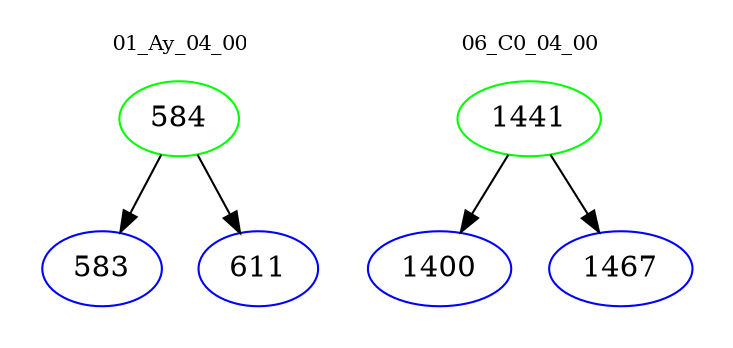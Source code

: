 digraph{
subgraph cluster_0 {
color = white
label = "01_Ay_04_00";
fontsize=10;
T0_584 [label="584", color="green"]
T0_584 -> T0_583 [color="black"]
T0_583 [label="583", color="blue"]
T0_584 -> T0_611 [color="black"]
T0_611 [label="611", color="blue"]
}
subgraph cluster_1 {
color = white
label = "06_C0_04_00";
fontsize=10;
T1_1441 [label="1441", color="green"]
T1_1441 -> T1_1400 [color="black"]
T1_1400 [label="1400", color="blue"]
T1_1441 -> T1_1467 [color="black"]
T1_1467 [label="1467", color="blue"]
}
}
